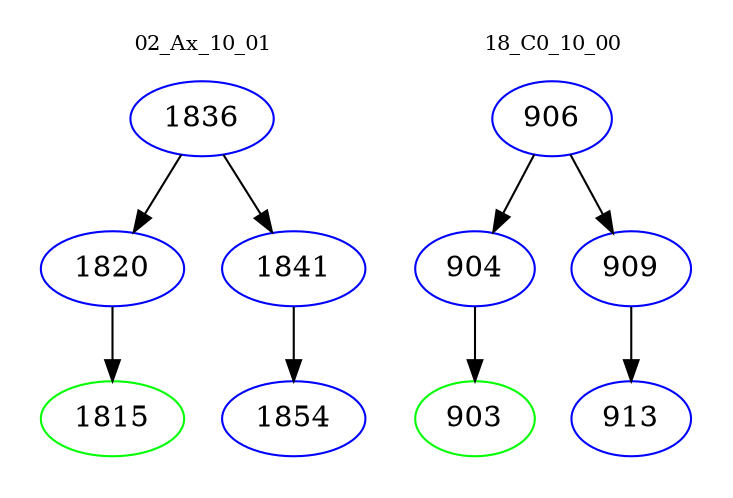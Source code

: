 digraph{
subgraph cluster_0 {
color = white
label = "02_Ax_10_01";
fontsize=10;
T0_1836 [label="1836", color="blue"]
T0_1836 -> T0_1820 [color="black"]
T0_1820 [label="1820", color="blue"]
T0_1820 -> T0_1815 [color="black"]
T0_1815 [label="1815", color="green"]
T0_1836 -> T0_1841 [color="black"]
T0_1841 [label="1841", color="blue"]
T0_1841 -> T0_1854 [color="black"]
T0_1854 [label="1854", color="blue"]
}
subgraph cluster_1 {
color = white
label = "18_C0_10_00";
fontsize=10;
T1_906 [label="906", color="blue"]
T1_906 -> T1_904 [color="black"]
T1_904 [label="904", color="blue"]
T1_904 -> T1_903 [color="black"]
T1_903 [label="903", color="green"]
T1_906 -> T1_909 [color="black"]
T1_909 [label="909", color="blue"]
T1_909 -> T1_913 [color="black"]
T1_913 [label="913", color="blue"]
}
}
